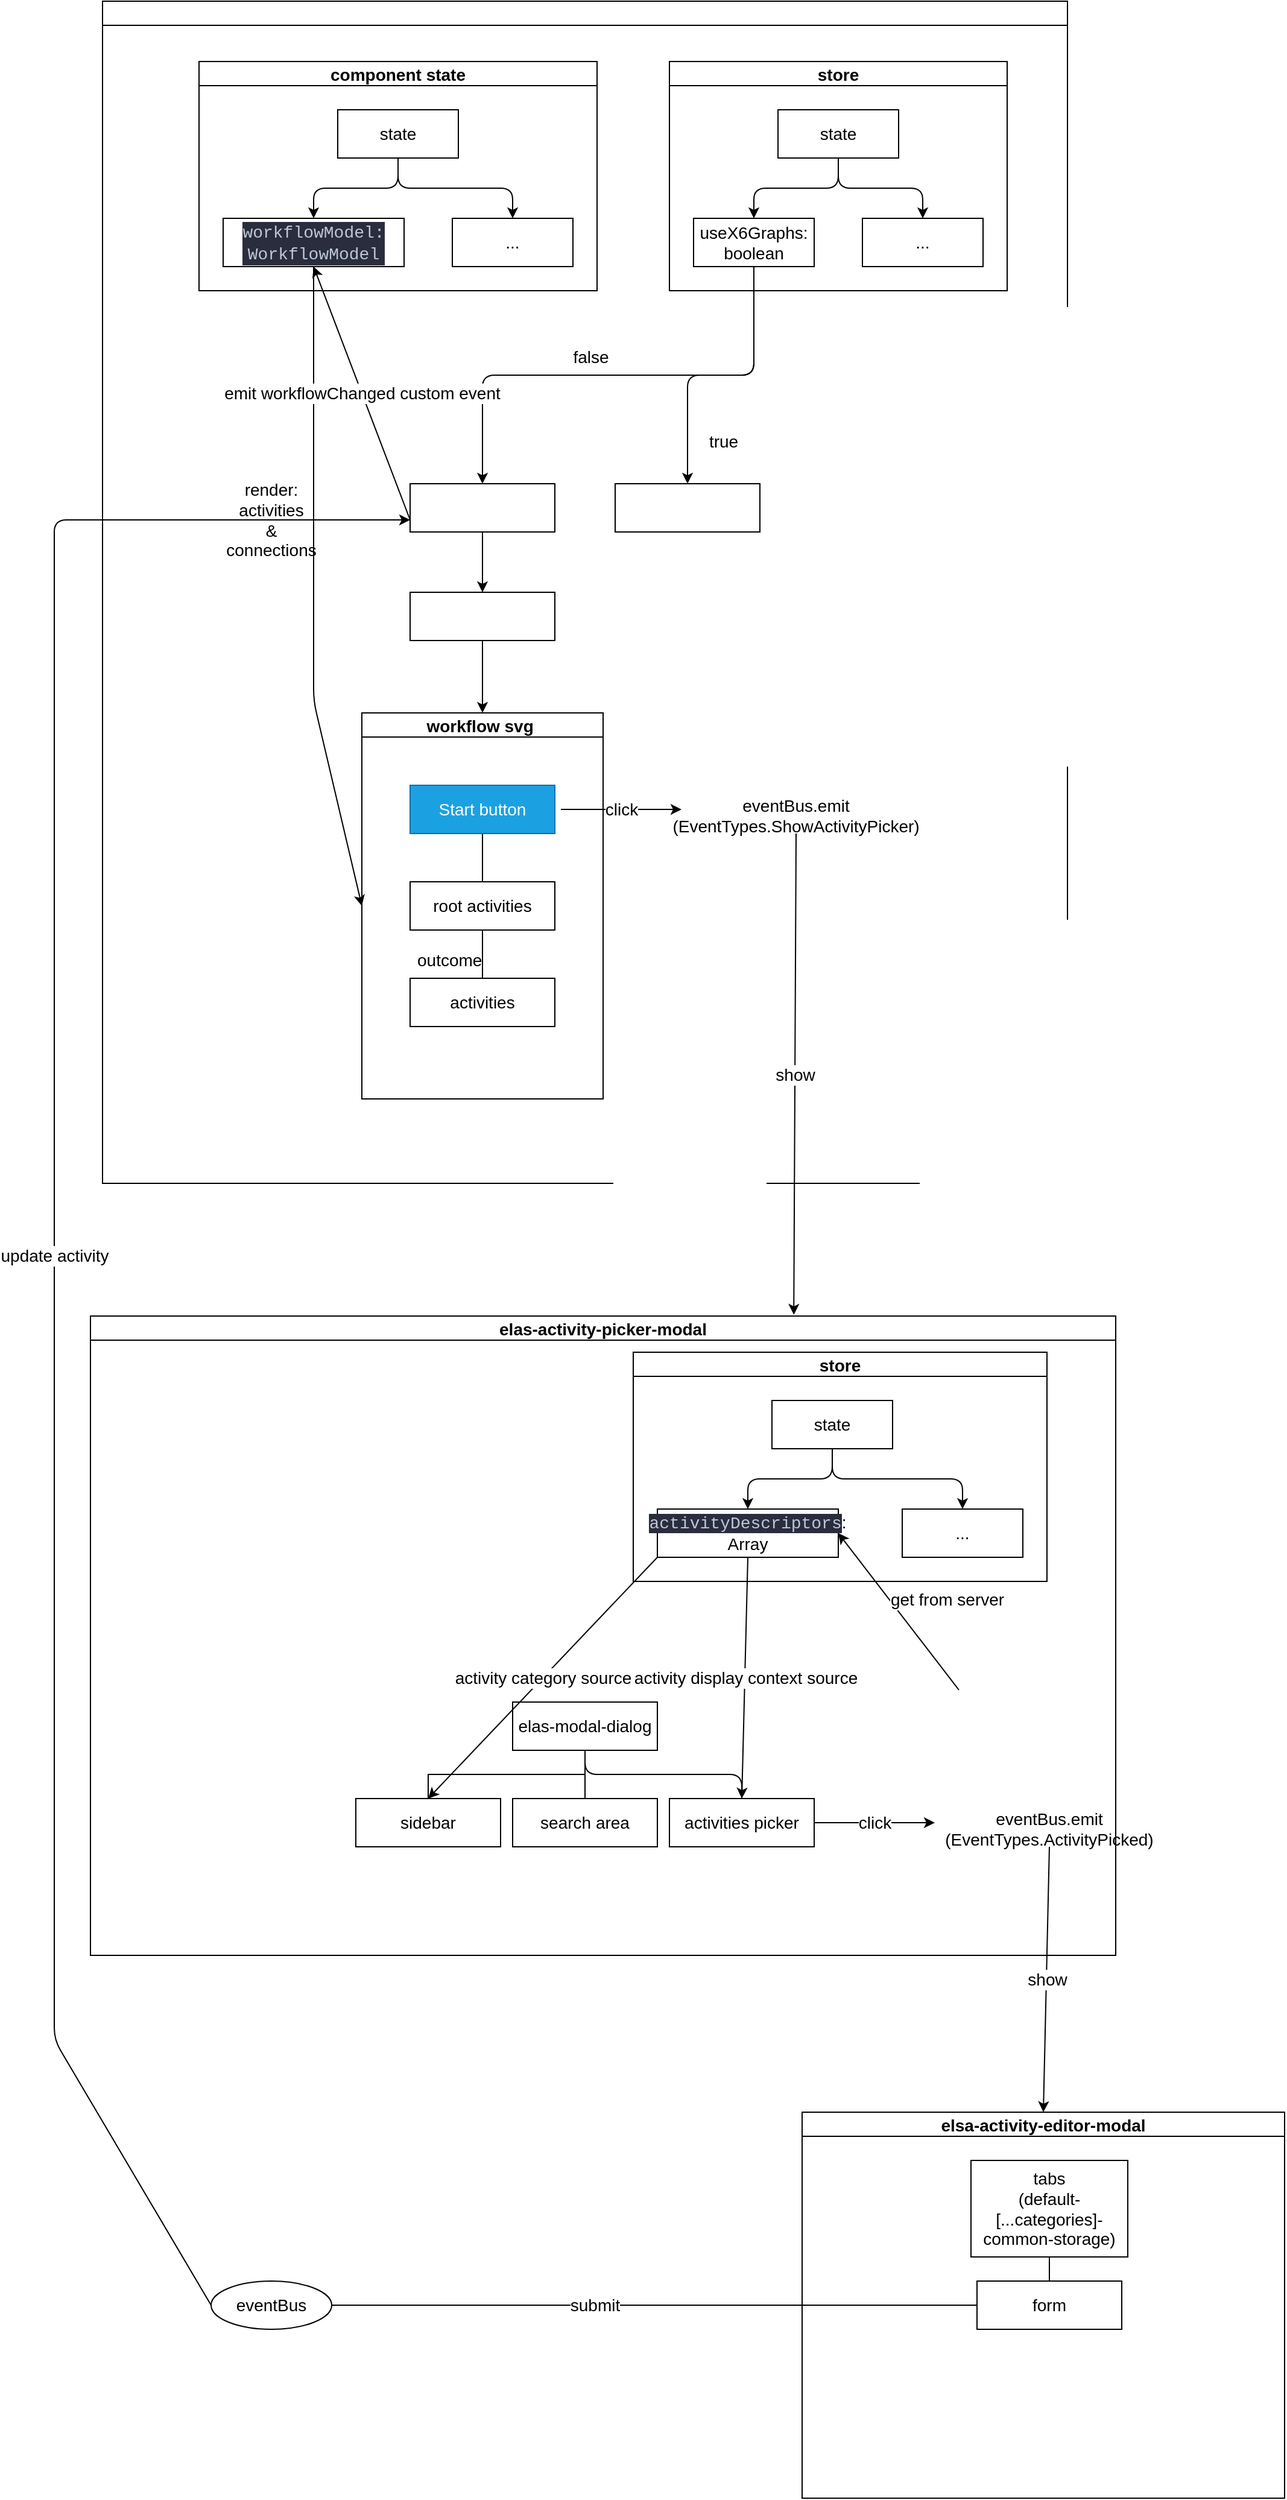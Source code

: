 <mxfile>
    <diagram id="gylUmhWINsJHtXCuM6nx" name="第 1 页">
        <mxGraphModel dx="911" dy="4487" grid="1" gridSize="10" guides="1" tooltips="1" connect="1" arrows="1" fold="1" page="1" pageScale="1" pageWidth="1200" pageHeight="2920" math="0" shadow="0">
            <root>
                <mxCell id="0"/>
                <mxCell id="1" parent="0"/>
                <mxCell id="45" value="elsa-studio-workflow-editor-screen   renderCanvas" style="swimlane;startSize=20;horizontal=1;containerType=tree;labelBackgroundColor=none;fontColor=#FFFFFF;fontSize=14;" parent="1" vertex="1">
                    <mxGeometry x="170" y="-2860" width="800" height="980" as="geometry">
                        <mxRectangle x="300" y="-2870" width="240" height="30" as="alternateBounds"/>
                    </mxGeometry>
                </mxCell>
                <mxCell id="47" value="elsa-designer-tree" style="whiteSpace=wrap;html=1;treeFolding=1;treeMoving=1;newEdgeStyle={&quot;edgeStyle&quot;:&quot;elbowEdgeStyle&quot;,&quot;startArrow&quot;:&quot;none&quot;,&quot;endArrow&quot;:&quot;none&quot;};labelBackgroundColor=none;fontColor=#FFFFFF;fontSize=14;" parent="45" vertex="1">
                    <mxGeometry x="255" y="400" width="120" height="40" as="geometry"/>
                </mxCell>
                <mxCell id="82" value="x6-designer" style="whiteSpace=wrap;html=1;treeFolding=1;treeMoving=1;newEdgeStyle={&quot;edgeStyle&quot;:&quot;elbowEdgeStyle&quot;,&quot;startArrow&quot;:&quot;none&quot;,&quot;endArrow&quot;:&quot;none&quot;};labelBackgroundColor=none;fontColor=#FFFFFF;fontSize=14;" parent="45" vertex="1">
                    <mxGeometry x="425" y="400" width="120" height="40" as="geometry"/>
                </mxCell>
                <mxCell id="94" value="" style="edgeStyle=elbowEdgeStyle;elbow=vertical;html=1;rounded=1;curved=0;sourcePerimeterSpacing=0;targetPerimeterSpacing=0;startSize=6;endSize=6;entryX=0.5;entryY=0;entryDx=0;entryDy=0;fontSize=14;" parent="45" target="47" edge="1">
                    <mxGeometry relative="1" as="geometry">
                        <mxPoint x="540" y="220" as="sourcePoint"/>
                    </mxGeometry>
                </mxCell>
                <mxCell id="96" value="" style="edgeStyle=elbowEdgeStyle;elbow=vertical;html=1;rounded=1;curved=0;sourcePerimeterSpacing=0;targetPerimeterSpacing=0;startSize=6;endSize=6;exitX=0.5;exitY=1;exitDx=0;exitDy=0;entryX=0.5;entryY=0;entryDx=0;entryDy=0;fontSize=14;" parent="45" source="108" target="82" edge="1">
                    <mxGeometry relative="1" as="geometry">
                        <Array as="points">
                            <mxPoint x="430" y="310"/>
                        </Array>
                    </mxGeometry>
                </mxCell>
                <mxCell id="97" value="false" style="text;html=1;strokeColor=none;fillColor=none;align=center;verticalAlign=middle;whiteSpace=wrap;rounded=0;fontSize=14;" parent="45" vertex="1">
                    <mxGeometry x="375" y="280" width="60" height="30" as="geometry"/>
                </mxCell>
                <mxCell id="98" value="true" style="text;html=1;strokeColor=none;fillColor=none;align=center;verticalAlign=middle;whiteSpace=wrap;rounded=0;fontSize=14;" parent="45" vertex="1">
                    <mxGeometry x="485" y="350" width="60" height="30" as="geometry"/>
                </mxCell>
                <mxCell id="106" value="store" style="swimlane;startSize=20;horizontal=1;childLayout=treeLayout;horizontalTree=0;resizable=0;containerType=tree;fontSize=14;" parent="45" vertex="1">
                    <mxGeometry x="470" y="50" width="280" height="190" as="geometry"/>
                </mxCell>
                <mxCell id="107" value="state" style="whiteSpace=wrap;html=1;fontSize=14;" parent="106" vertex="1">
                    <mxGeometry x="90" y="40" width="100" height="40" as="geometry"/>
                </mxCell>
                <mxCell id="108" value="useX6Graphs: boolean" style="whiteSpace=wrap;html=1;fontSize=14;" parent="106" vertex="1">
                    <mxGeometry x="20" y="130" width="100" height="40" as="geometry"/>
                </mxCell>
                <mxCell id="109" value="" style="edgeStyle=elbowEdgeStyle;elbow=vertical;html=1;rounded=1;curved=0;sourcePerimeterSpacing=0;targetPerimeterSpacing=0;startSize=6;endSize=6;fontSize=14;" parent="106" source="107" target="108" edge="1">
                    <mxGeometry relative="1" as="geometry"/>
                </mxCell>
                <mxCell id="110" value="..." style="whiteSpace=wrap;html=1;fontSize=14;" parent="106" vertex="1">
                    <mxGeometry x="160" y="130" width="100" height="40" as="geometry"/>
                </mxCell>
                <mxCell id="111" value="" style="edgeStyle=elbowEdgeStyle;elbow=vertical;html=1;rounded=1;curved=0;sourcePerimeterSpacing=0;targetPerimeterSpacing=0;startSize=6;endSize=6;fontSize=14;" parent="106" source="107" target="110" edge="1">
                    <mxGeometry relative="1" as="geometry"/>
                </mxCell>
                <mxCell id="119" value="component state" style="swimlane;startSize=20;horizontal=1;childLayout=treeLayout;horizontalTree=0;resizable=0;containerType=tree;fontSize=14;" parent="45" vertex="1">
                    <mxGeometry x="80" y="50" width="330" height="190" as="geometry"/>
                </mxCell>
                <mxCell id="120" value="state" style="whiteSpace=wrap;html=1;fontSize=14;" parent="119" vertex="1">
                    <mxGeometry x="115" y="40" width="100" height="40" as="geometry"/>
                </mxCell>
                <mxCell id="121" value="&lt;div style=&quot;color: rgb(191, 199, 213); background-color: rgb(41, 45, 62); font-family: Menlo, Monaco, &amp;quot;Courier New&amp;quot;, monospace; line-height: 18px; font-size: 14px;&quot;&gt;workflowModel:&lt;/div&gt;&lt;div style=&quot;color: rgb(191, 199, 213); background-color: rgb(41, 45, 62); font-family: Menlo, Monaco, &amp;quot;Courier New&amp;quot;, monospace; line-height: 18px; font-size: 14px;&quot;&gt;WorkflowModel&lt;br style=&quot;font-size: 14px;&quot;&gt;&lt;/div&gt;" style="whiteSpace=wrap;html=1;fontSize=14;" parent="119" vertex="1">
                    <mxGeometry x="20" y="130" width="150" height="40" as="geometry"/>
                </mxCell>
                <mxCell id="122" value="" style="edgeStyle=elbowEdgeStyle;elbow=vertical;html=1;rounded=1;curved=0;sourcePerimeterSpacing=0;targetPerimeterSpacing=0;startSize=6;endSize=6;fontSize=14;" parent="119" source="120" target="121" edge="1">
                    <mxGeometry relative="1" as="geometry"/>
                </mxCell>
                <mxCell id="123" value="..." style="whiteSpace=wrap;html=1;fontSize=14;" parent="119" vertex="1">
                    <mxGeometry x="210" y="130" width="100" height="40" as="geometry"/>
                </mxCell>
                <mxCell id="124" value="" style="edgeStyle=elbowEdgeStyle;elbow=vertical;html=1;rounded=1;curved=0;sourcePerimeterSpacing=0;targetPerimeterSpacing=0;startSize=6;endSize=6;fontSize=14;" parent="119" source="120" target="123" edge="1">
                    <mxGeometry relative="1" as="geometry"/>
                </mxCell>
                <mxCell id="127" value="svg" style="whiteSpace=wrap;html=1;treeFolding=1;treeMoving=1;newEdgeStyle={&quot;edgeStyle&quot;:&quot;elbowEdgeStyle&quot;,&quot;startArrow&quot;:&quot;none&quot;,&quot;endArrow&quot;:&quot;none&quot;};labelBackgroundColor=none;fontColor=#FFFFFF;fontSize=14;" parent="45" vertex="1">
                    <mxGeometry x="255" y="490" width="120" height="40" as="geometry"/>
                </mxCell>
                <mxCell id="128" value="" style="endArrow=classic;html=1;exitX=0.5;exitY=1;exitDx=0;exitDy=0;entryX=0;entryY=0.5;entryDx=0;entryDy=0;fontSize=14;" parent="45" source="121" target="161" edge="1">
                    <mxGeometry width="50" height="50" relative="1" as="geometry">
                        <mxPoint x="150" y="390" as="sourcePoint"/>
                        <mxPoint x="310" y="580" as="targetPoint"/>
                        <Array as="points">
                            <mxPoint x="175" y="580"/>
                        </Array>
                    </mxGeometry>
                </mxCell>
                <mxCell id="131" value="render: activities &lt;br style=&quot;font-size: 14px;&quot;&gt;&amp;amp; connections" style="text;html=1;strokeColor=none;fillColor=none;align=center;verticalAlign=middle;whiteSpace=wrap;rounded=0;fontSize=14;" parent="45" vertex="1">
                    <mxGeometry x="110" y="390" width="60" height="80" as="geometry"/>
                </mxCell>
                <mxCell id="135" value="" style="edgeStyle=elbowEdgeStyle;elbow=vertical;html=1;rounded=1;curved=0;sourcePerimeterSpacing=0;targetPerimeterSpacing=0;startSize=6;endSize=6;entryX=0.5;entryY=0;entryDx=0;entryDy=0;fontSize=14;" parent="45" source="47" target="127" edge="1">
                    <mxGeometry relative="1" as="geometry">
                        <mxPoint x="840" y="-2650" as="sourcePoint"/>
                    </mxGeometry>
                </mxCell>
                <mxCell id="137" value="" style="edgeStyle=elbowEdgeStyle;elbow=vertical;html=1;rounded=1;curved=0;sourcePerimeterSpacing=0;targetPerimeterSpacing=0;startSize=6;endSize=6;entryX=0.5;entryY=0;entryDx=0;entryDy=0;fontSize=14;" parent="45" source="127" target="161" edge="1">
                    <mxGeometry relative="1" as="geometry">
                        <mxPoint x="615" y="-2420" as="sourcePoint"/>
                    </mxGeometry>
                </mxCell>
                <mxCell id="161" value="workflow svg " style="swimlane;startSize=20;horizontal=1;containerType=tree;fontSize=14;" parent="45" vertex="1">
                    <mxGeometry x="215" y="590" width="200" height="320" as="geometry"/>
                </mxCell>
                <mxCell id="162" value="" style="edgeStyle=elbowEdgeStyle;elbow=vertical;sourcePerimeterSpacing=0;targetPerimeterSpacing=0;startArrow=none;endArrow=none;rounded=0;curved=0;fontSize=14;" parent="161" source="163" target="164" edge="1">
                    <mxGeometry relative="1" as="geometry"/>
                </mxCell>
                <mxCell id="163" value="Start button" style="whiteSpace=wrap;html=1;treeFolding=1;treeMoving=1;newEdgeStyle={&quot;edgeStyle&quot;:&quot;elbowEdgeStyle&quot;,&quot;startArrow&quot;:&quot;none&quot;,&quot;endArrow&quot;:&quot;none&quot;};fillColor=#1ba1e2;fontColor=#ffffff;strokeColor=#006EAF;fontSize=14;" parent="161" vertex="1">
                    <mxGeometry x="40" y="60" width="120" height="40" as="geometry"/>
                </mxCell>
                <mxCell id="164" value="root activities" style="whiteSpace=wrap;html=1;treeFolding=1;treeMoving=1;newEdgeStyle={&quot;edgeStyle&quot;:&quot;elbowEdgeStyle&quot;,&quot;startArrow&quot;:&quot;none&quot;,&quot;endArrow&quot;:&quot;none&quot;};fontSize=14;" parent="161" vertex="1">
                    <mxGeometry x="40" y="140" width="120" height="40" as="geometry"/>
                </mxCell>
                <mxCell id="165" value="" style="edgeStyle=elbowEdgeStyle;elbow=vertical;sourcePerimeterSpacing=0;targetPerimeterSpacing=0;startArrow=none;endArrow=none;rounded=0;curved=0;fontSize=14;" parent="161" source="164" target="166" edge="1">
                    <mxGeometry relative="1" as="geometry">
                        <mxPoint x="410" y="-2370" as="sourcePoint"/>
                    </mxGeometry>
                </mxCell>
                <mxCell id="166" value="activities" style="whiteSpace=wrap;html=1;treeFolding=1;treeMoving=1;newEdgeStyle={&quot;edgeStyle&quot;:&quot;elbowEdgeStyle&quot;,&quot;startArrow&quot;:&quot;none&quot;,&quot;endArrow&quot;:&quot;none&quot;};fontSize=14;" parent="161" vertex="1">
                    <mxGeometry x="40" y="220" width="120" height="40" as="geometry"/>
                </mxCell>
                <mxCell id="167" value="outcome" style="text;strokeColor=none;fillColor=none;spacingLeft=4;spacingRight=4;overflow=hidden;rotatable=0;points=[[0,0.5],[1,0.5]];portConstraint=eastwest;fontSize=14;" parent="161" vertex="1">
                    <mxGeometry x="40" y="190" width="65" height="30" as="geometry"/>
                </mxCell>
                <mxCell id="170" value="" style="endArrow=classic;html=1;fontSize=14;" parent="161" edge="1">
                    <mxGeometry relative="1" as="geometry">
                        <mxPoint x="165" y="80" as="sourcePoint"/>
                        <mxPoint x="265" y="80" as="targetPoint"/>
                    </mxGeometry>
                </mxCell>
                <mxCell id="171" value="click" style="edgeLabel;resizable=0;html=1;align=center;verticalAlign=middle;fontSize=14;" parent="170" connectable="0" vertex="1">
                    <mxGeometry relative="1" as="geometry"/>
                </mxCell>
                <mxCell id="173" value="eventBus.emit (EventTypes.ShowActivityPicker)" style="text;html=1;strokeColor=none;fillColor=none;align=center;verticalAlign=middle;whiteSpace=wrap;rounded=0;fontSize=14;" parent="45" vertex="1">
                    <mxGeometry x="480" y="660" width="190" height="30" as="geometry"/>
                </mxCell>
                <mxCell id="212" value="" style="endArrow=classic;html=1;entryX=0.5;entryY=1;entryDx=0;entryDy=0;exitX=0;exitY=0.75;exitDx=0;exitDy=0;fontSize=14;" edge="1" parent="45" source="47" target="121">
                    <mxGeometry relative="1" as="geometry">
                        <mxPoint x="200" y="330" as="sourcePoint"/>
                        <mxPoint x="300" y="330" as="targetPoint"/>
                    </mxGeometry>
                </mxCell>
                <mxCell id="213" value="emit workflowChanged custom event" style="edgeLabel;resizable=0;html=1;align=center;verticalAlign=middle;fontSize=14;" connectable="0" vertex="1" parent="212">
                    <mxGeometry relative="1" as="geometry"/>
                </mxCell>
                <mxCell id="174" value="elas-activity-picker-modal" style="swimlane;startSize=20;horizontal=1;containerType=tree;fontSize=14;" parent="1" vertex="1">
                    <mxGeometry x="160" y="-1770" width="850" height="530" as="geometry"/>
                </mxCell>
                <mxCell id="175" value="" style="edgeStyle=elbowEdgeStyle;elbow=vertical;sourcePerimeterSpacing=0;targetPerimeterSpacing=0;startArrow=none;endArrow=none;rounded=0;curved=0;fontSize=14;" parent="174" source="176" target="177" edge="1">
                    <mxGeometry relative="1" as="geometry"/>
                </mxCell>
                <mxCell id="176" value="elas-modal-dialog" style="whiteSpace=wrap;html=1;treeFolding=1;treeMoving=1;newEdgeStyle={&quot;edgeStyle&quot;:&quot;elbowEdgeStyle&quot;,&quot;startArrow&quot;:&quot;none&quot;,&quot;endArrow&quot;:&quot;none&quot;};fontSize=14;" parent="174" vertex="1">
                    <mxGeometry x="350" y="320" width="120" height="40" as="geometry"/>
                </mxCell>
                <mxCell id="177" value="sidebar" style="whiteSpace=wrap;html=1;treeFolding=1;treeMoving=1;newEdgeStyle={&quot;edgeStyle&quot;:&quot;elbowEdgeStyle&quot;,&quot;startArrow&quot;:&quot;none&quot;,&quot;endArrow&quot;:&quot;none&quot;};fontSize=14;" parent="174" vertex="1">
                    <mxGeometry x="220" y="400" width="120" height="40" as="geometry"/>
                </mxCell>
                <mxCell id="178" value="store" style="swimlane;startSize=20;horizontal=1;childLayout=treeLayout;horizontalTree=0;resizable=0;containerType=tree;fontSize=14;" parent="174" vertex="1">
                    <mxGeometry x="450" y="30" width="343" height="190" as="geometry"/>
                </mxCell>
                <mxCell id="179" value="state" style="whiteSpace=wrap;html=1;fontSize=14;" parent="178" vertex="1">
                    <mxGeometry x="115.0" y="40" width="100" height="40" as="geometry"/>
                </mxCell>
                <mxCell id="180" value="&lt;span style=&quot;background-color: rgb(41, 45, 62); color: rgb(191, 199, 213); font-family: Menlo, Monaco, &amp;quot;Courier New&amp;quot;, monospace; font-size: 14px;&quot;&gt;activityDescriptors&lt;/span&gt;: Array" style="whiteSpace=wrap;html=1;fontSize=14;" parent="178" vertex="1">
                    <mxGeometry x="20" y="130" width="150" height="40" as="geometry"/>
                </mxCell>
                <mxCell id="181" value="" style="edgeStyle=elbowEdgeStyle;elbow=vertical;html=1;rounded=1;curved=0;sourcePerimeterSpacing=0;targetPerimeterSpacing=0;startSize=6;endSize=6;fontSize=14;" parent="178" source="179" target="180" edge="1">
                    <mxGeometry relative="1" as="geometry"/>
                </mxCell>
                <mxCell id="182" value="..." style="whiteSpace=wrap;html=1;fontSize=14;" parent="178" vertex="1">
                    <mxGeometry x="223.0" y="130" width="100" height="40" as="geometry"/>
                </mxCell>
                <mxCell id="183" value="" style="edgeStyle=elbowEdgeStyle;elbow=vertical;html=1;rounded=1;curved=0;sourcePerimeterSpacing=0;targetPerimeterSpacing=0;startSize=6;endSize=6;fontSize=14;" parent="178" source="179" target="182" edge="1">
                    <mxGeometry relative="1" as="geometry"/>
                </mxCell>
                <mxCell id="184" value="" style="edgeStyle=elbowEdgeStyle;html=1;elbow=vertical;startArrow=none;endArrow=none;fontSize=14;" parent="174" source="176" target="185" edge="1">
                    <mxGeometry relative="1" as="geometry"/>
                </mxCell>
                <mxCell id="185" value="search area" style="whiteSpace=wrap;html=1;treeFolding=1;treeMoving=1;newEdgeStyle={&quot;edgeStyle&quot;:&quot;elbowEdgeStyle&quot;,&quot;startArrow&quot;:&quot;none&quot;,&quot;endArrow&quot;:&quot;none&quot;};fontSize=14;" parent="174" vertex="1">
                    <mxGeometry x="350" y="400" width="120" height="40" as="geometry"/>
                </mxCell>
                <mxCell id="186" value="" style="edgeStyle=elbowEdgeStyle;html=1;elbow=vertical;startArrow=none;endArrow=none;fontSize=14;" parent="174" source="176" target="187" edge="1">
                    <mxGeometry relative="1" as="geometry"/>
                </mxCell>
                <mxCell id="187" value="activities picker" style="whiteSpace=wrap;html=1;treeFolding=1;treeMoving=1;newEdgeStyle={&quot;edgeStyle&quot;:&quot;elbowEdgeStyle&quot;,&quot;startArrow&quot;:&quot;none&quot;,&quot;endArrow&quot;:&quot;none&quot;};fontSize=14;" parent="174" vertex="1">
                    <mxGeometry x="480" y="400" width="120" height="40" as="geometry"/>
                </mxCell>
                <mxCell id="190" value="" style="endArrow=classic;html=1;entryX=0.5;entryY=0;entryDx=0;entryDy=0;exitX=0;exitY=1;exitDx=0;exitDy=0;fontSize=14;" parent="174" source="180" target="177" edge="1">
                    <mxGeometry relative="1" as="geometry">
                        <mxPoint x="210" y="220" as="sourcePoint"/>
                        <mxPoint x="310" y="220" as="targetPoint"/>
                    </mxGeometry>
                </mxCell>
                <mxCell id="191" value="activity category source" style="edgeLabel;resizable=0;html=1;align=center;verticalAlign=middle;fontSize=14;" parent="190" connectable="0" vertex="1">
                    <mxGeometry relative="1" as="geometry"/>
                </mxCell>
                <mxCell id="192" value="" style="endArrow=classic;html=1;entryX=0.5;entryY=0;entryDx=0;entryDy=0;exitX=0.5;exitY=1;exitDx=0;exitDy=0;fontSize=14;" parent="174" source="180" target="187" edge="1">
                    <mxGeometry relative="1" as="geometry">
                        <mxPoint x="600" y="240" as="sourcePoint"/>
                        <mxPoint x="410" y="440" as="targetPoint"/>
                    </mxGeometry>
                </mxCell>
                <mxCell id="193" value="activity display context source" style="edgeLabel;resizable=0;html=1;align=center;verticalAlign=middle;fontSize=14;" parent="192" connectable="0" vertex="1">
                    <mxGeometry relative="1" as="geometry"/>
                </mxCell>
                <mxCell id="194" value="" style="endArrow=classic;html=1;fontSize=14;" parent="174" edge="1">
                    <mxGeometry relative="1" as="geometry">
                        <mxPoint x="600" y="420" as="sourcePoint"/>
                        <mxPoint x="700" y="420" as="targetPoint"/>
                    </mxGeometry>
                </mxCell>
                <mxCell id="195" value="click" style="edgeLabel;resizable=0;html=1;align=center;verticalAlign=middle;fontSize=14;" parent="194" connectable="0" vertex="1">
                    <mxGeometry relative="1" as="geometry"/>
                </mxCell>
                <mxCell id="196" value="eventBus.emit (EventTypes.ActivityPicked)" style="text;html=1;strokeColor=none;fillColor=none;align=center;verticalAlign=middle;whiteSpace=wrap;rounded=0;fontSize=14;" parent="174" vertex="1">
                    <mxGeometry x="700" y="410" width="190" height="30" as="geometry"/>
                </mxCell>
                <mxCell id="188" value="" style="endArrow=classic;html=1;entryX=1;entryY=0.5;entryDx=0;entryDy=0;fontSize=14;" parent="1" target="180" edge="1">
                    <mxGeometry relative="1" as="geometry">
                        <mxPoint x="880" y="-1460" as="sourcePoint"/>
                        <mxPoint x="1170" y="-1590" as="targetPoint"/>
                    </mxGeometry>
                </mxCell>
                <mxCell id="189" value="get from server" style="edgeLabel;resizable=0;html=1;align=center;verticalAlign=middle;fontSize=14;" parent="188" connectable="0" vertex="1">
                    <mxGeometry relative="1" as="geometry">
                        <mxPoint x="40" y="-10" as="offset"/>
                    </mxGeometry>
                </mxCell>
                <mxCell id="198" value="" style="endArrow=classic;html=1;exitX=0.5;exitY=1;exitDx=0;exitDy=0;entryX=0.686;entryY=-0.002;entryDx=0;entryDy=0;entryPerimeter=0;fontSize=14;" parent="1" source="173" target="174" edge="1">
                    <mxGeometry relative="1" as="geometry">
                        <mxPoint x="730" y="-2070" as="sourcePoint"/>
                        <mxPoint x="830" y="-2070" as="targetPoint"/>
                    </mxGeometry>
                </mxCell>
                <mxCell id="199" value="show" style="edgeLabel;resizable=0;html=1;align=center;verticalAlign=middle;fontSize=14;" parent="198" connectable="0" vertex="1">
                    <mxGeometry relative="1" as="geometry"/>
                </mxCell>
                <mxCell id="200" value="elsa-activity-editor-modal" style="swimlane;startSize=20;horizontal=1;containerType=tree;fontSize=14;" parent="1" vertex="1">
                    <mxGeometry x="750" y="-1110" width="400" height="320" as="geometry"/>
                </mxCell>
                <mxCell id="201" value="" style="edgeStyle=elbowEdgeStyle;elbow=vertical;sourcePerimeterSpacing=0;targetPerimeterSpacing=0;startArrow=none;endArrow=none;rounded=0;curved=0;fontSize=14;" parent="200" source="202" target="203" edge="1">
                    <mxGeometry relative="1" as="geometry"/>
                </mxCell>
                <mxCell id="202" value="tabs&lt;br style=&quot;font-size: 14px;&quot;&gt;(default-[...categories]-common-storage)" style="whiteSpace=wrap;html=1;treeFolding=1;treeMoving=1;newEdgeStyle={&quot;edgeStyle&quot;:&quot;elbowEdgeStyle&quot;,&quot;startArrow&quot;:&quot;none&quot;,&quot;endArrow&quot;:&quot;none&quot;};fontSize=14;" parent="200" vertex="1">
                    <mxGeometry x="140" y="40" width="130" height="80" as="geometry"/>
                </mxCell>
                <mxCell id="203" value="form" style="whiteSpace=wrap;html=1;treeFolding=1;treeMoving=1;newEdgeStyle={&quot;edgeStyle&quot;:&quot;elbowEdgeStyle&quot;,&quot;startArrow&quot;:&quot;none&quot;,&quot;endArrow&quot;:&quot;none&quot;};fontSize=14;" parent="200" vertex="1">
                    <mxGeometry x="145" y="140" width="120" height="40" as="geometry"/>
                </mxCell>
                <mxCell id="207" value="" style="endArrow=classic;html=1;entryX=0;entryY=0.5;entryDx=0;entryDy=0;exitX=0;exitY=0.5;exitDx=0;exitDy=0;fontSize=14;" edge="1" parent="200" source="203" target="206">
                    <mxGeometry relative="1" as="geometry">
                        <mxPoint x="140" y="160" as="sourcePoint"/>
                        <mxPoint x="510" y="160" as="targetPoint"/>
                    </mxGeometry>
                </mxCell>
                <mxCell id="208" value="submit" style="edgeLabel;resizable=0;html=1;align=center;verticalAlign=middle;fontSize=14;" connectable="0" vertex="1" parent="207">
                    <mxGeometry relative="1" as="geometry"/>
                </mxCell>
                <mxCell id="206" value="eventBus" style="ellipse;whiteSpace=wrap;html=1;align=center;newEdgeStyle={&quot;edgeStyle&quot;:&quot;entityRelationEdgeStyle&quot;,&quot;startArrow&quot;:&quot;none&quot;,&quot;endArrow&quot;:&quot;none&quot;,&quot;segment&quot;:10,&quot;curved&quot;:1,&quot;sourcePerimeterSpacing&quot;:0,&quot;targetPerimeterSpacing&quot;:0};treeFolding=1;treeMoving=1;fontSize=14;" vertex="1" parent="200">
                    <mxGeometry x="-490" y="140" width="100" height="40" as="geometry"/>
                </mxCell>
                <mxCell id="204" value="" style="endArrow=classic;html=1;exitX=0.5;exitY=1;exitDx=0;exitDy=0;entryX=0.5;entryY=0;entryDx=0;entryDy=0;fontSize=14;" parent="1" source="196" target="200" edge="1">
                    <mxGeometry relative="1" as="geometry">
                        <mxPoint x="890" y="-1270" as="sourcePoint"/>
                        <mxPoint x="990" y="-1270" as="targetPoint"/>
                    </mxGeometry>
                </mxCell>
                <mxCell id="205" value="show" style="edgeLabel;resizable=0;html=1;align=center;verticalAlign=middle;fontSize=14;" parent="204" connectable="0" vertex="1">
                    <mxGeometry relative="1" as="geometry"/>
                </mxCell>
                <mxCell id="209" value="" style="endArrow=classic;html=1;exitX=0;exitY=0.5;exitDx=0;exitDy=0;entryX=0;entryY=0.75;entryDx=0;entryDy=0;fontSize=14;" edge="1" parent="1" source="206" target="47">
                    <mxGeometry relative="1" as="geometry">
                        <mxPoint x="850" y="-1010" as="sourcePoint"/>
                        <mxPoint x="570" y="-1910" as="targetPoint"/>
                        <Array as="points">
                            <mxPoint x="130" y="-1170"/>
                            <mxPoint x="130" y="-1800"/>
                            <mxPoint x="130" y="-2160"/>
                            <mxPoint x="130" y="-2430"/>
                        </Array>
                    </mxGeometry>
                </mxCell>
                <mxCell id="210" value="update activity" style="edgeLabel;resizable=0;html=1;align=center;verticalAlign=middle;fontSize=14;" connectable="0" vertex="1" parent="209">
                    <mxGeometry relative="1" as="geometry"/>
                </mxCell>
            </root>
        </mxGraphModel>
    </diagram>
</mxfile>